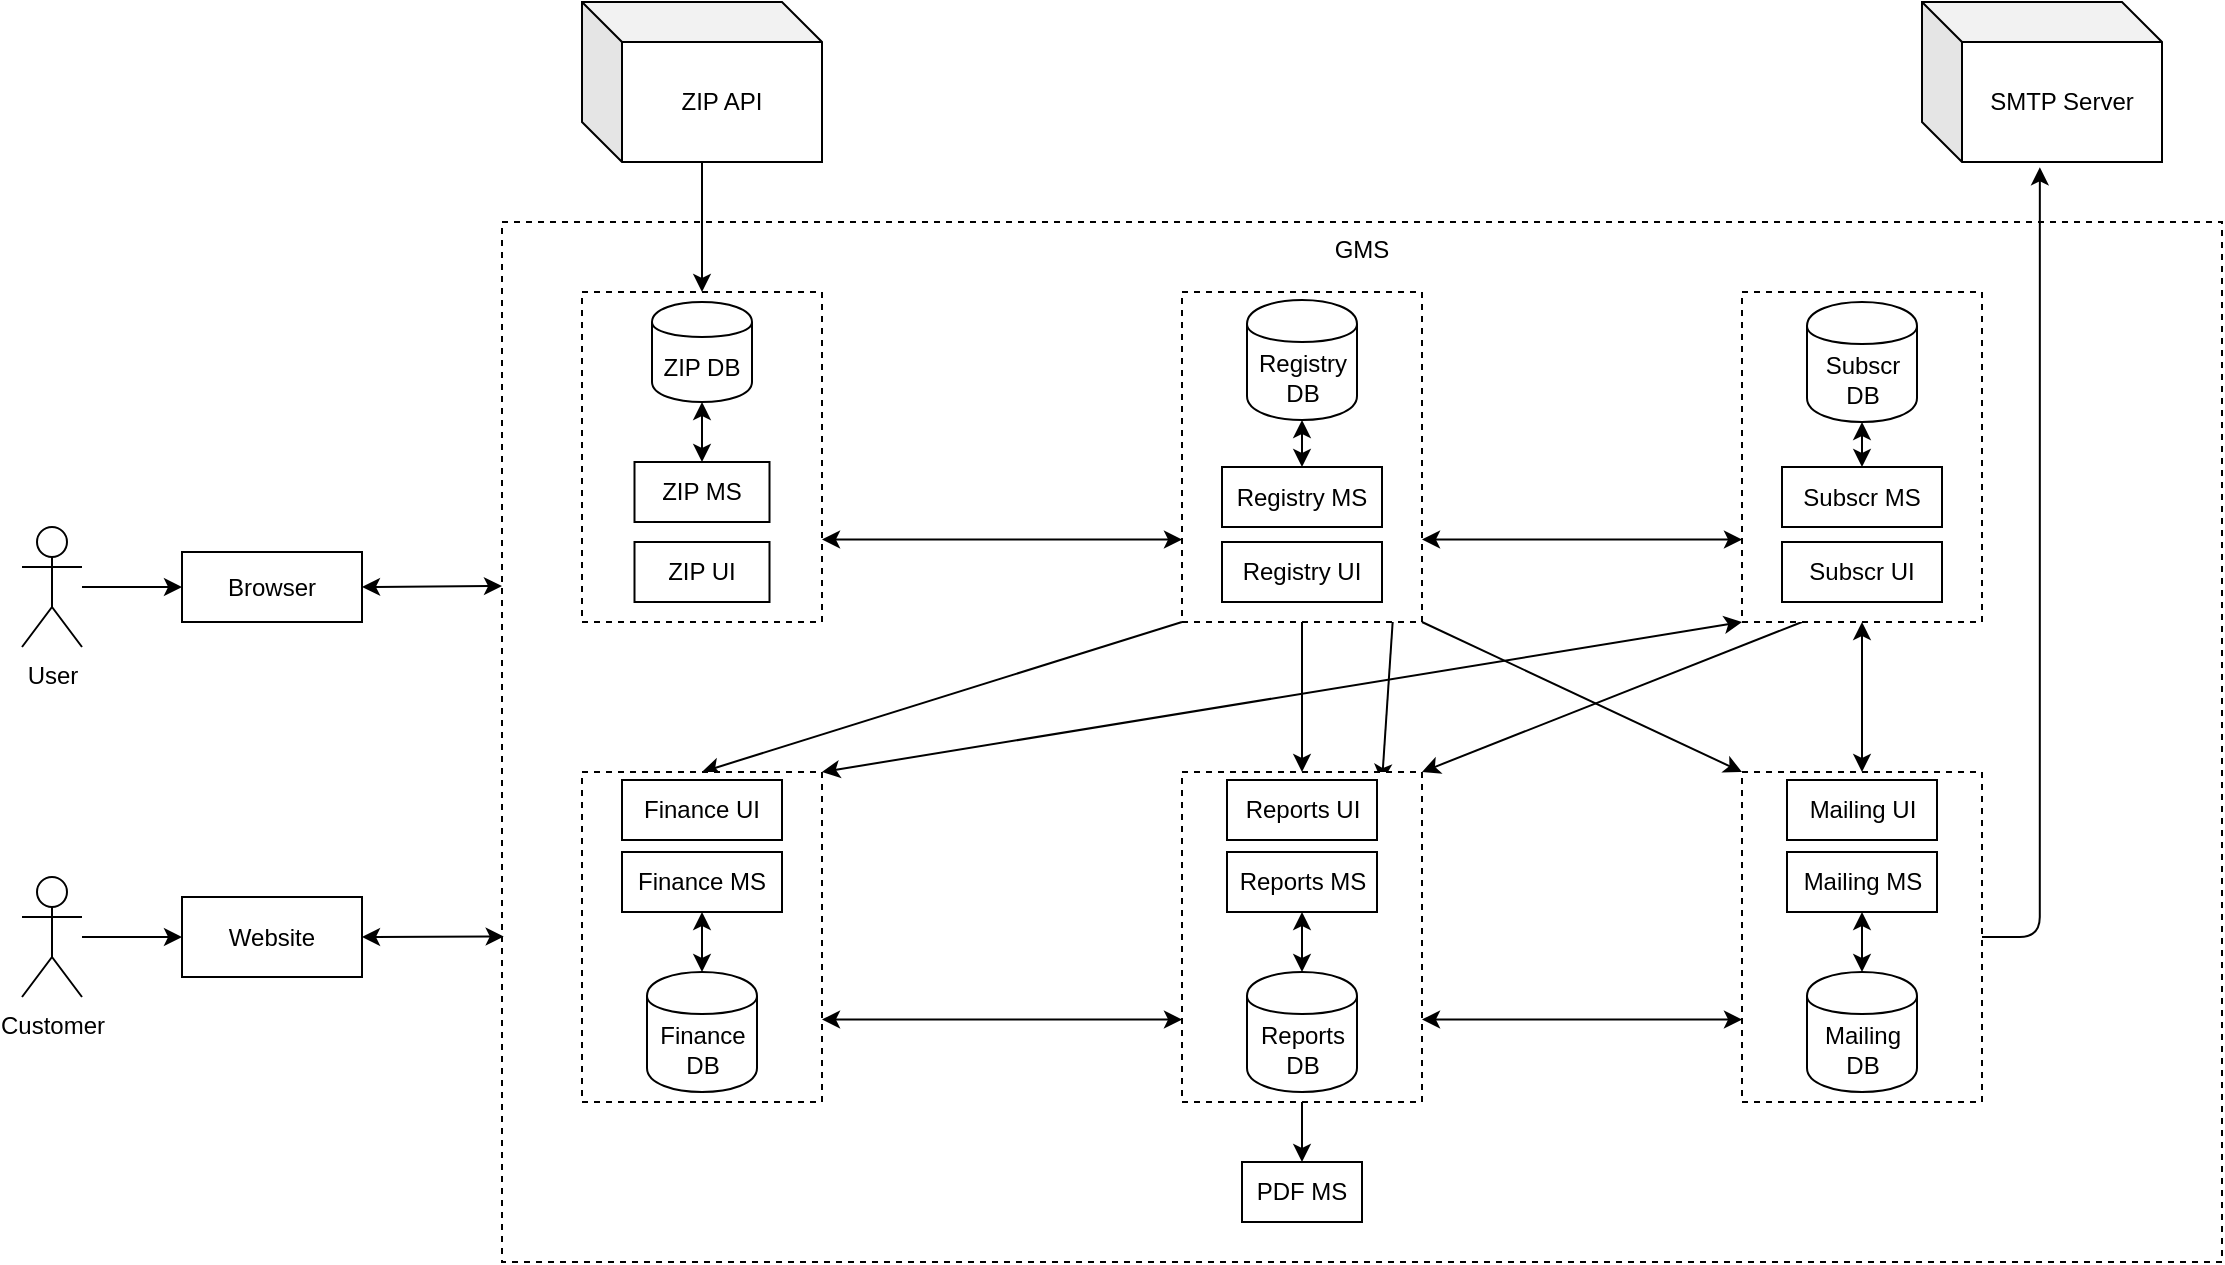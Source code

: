<mxfile version="13.0.3" type="github">
  <diagram name="Page-1" id="5f0bae14-7c28-e335-631c-24af17079c00">
    <mxGraphModel dx="730" dy="413" grid="1" gridSize="10" guides="1" tooltips="1" connect="1" arrows="1" fold="1" page="1" pageScale="1" pageWidth="1169" pageHeight="827" background="#ffffff" math="0" shadow="0">
      <root>
        <mxCell id="0" />
        <mxCell id="1" parent="0" />
        <mxCell id="VSYmshUo5lvBwlWYzg5F-6" value="GMS" style="rounded=0;whiteSpace=wrap;html=1;verticalAlign=top;align=center;dashed=1;" parent="1" vertex="1">
          <mxGeometry x="270" y="120" width="860" height="520" as="geometry" />
        </mxCell>
        <mxCell id="VSYmshUo5lvBwlWYzg5F-86" style="edgeStyle=none;rounded=1;comic=0;orthogonalLoop=1;jettySize=auto;html=1;exitX=0.5;exitY=1;exitDx=0;exitDy=0;entryX=0.5;entryY=0;entryDx=0;entryDy=0;shadow=0;startArrow=none;startFill=0;endArrow=classic;endFill=1;" parent="1" source="VSYmshUo5lvBwlWYzg5F-80" target="VSYmshUo5lvBwlWYzg5F-29" edge="1">
          <mxGeometry relative="1" as="geometry" />
        </mxCell>
        <mxCell id="VSYmshUo5lvBwlWYzg5F-90" style="edgeStyle=none;rounded=1;comic=0;orthogonalLoop=1;jettySize=auto;html=1;exitX=1;exitY=0.75;exitDx=0;exitDy=0;entryX=0;entryY=0.75;entryDx=0;entryDy=0;shadow=0;startArrow=classic;startFill=1;endArrow=classic;endFill=1;" parent="1" source="VSYmshUo5lvBwlWYzg5F-80" target="VSYmshUo5lvBwlWYzg5F-89" edge="1">
          <mxGeometry relative="1" as="geometry" />
        </mxCell>
        <mxCell id="VSYmshUo5lvBwlWYzg5F-83" style="edgeStyle=none;rounded=1;comic=0;orthogonalLoop=1;jettySize=auto;html=1;exitX=1;exitY=0.75;exitDx=0;exitDy=0;entryX=0;entryY=0.75;entryDx=0;entryDy=0;shadow=0;startArrow=classic;startFill=1;endArrow=classic;endFill=1;" parent="1" source="VSYmshUo5lvBwlWYzg5F-79" target="VSYmshUo5lvBwlWYzg5F-80" edge="1">
          <mxGeometry relative="1" as="geometry" />
        </mxCell>
        <mxCell id="VSYmshUo5lvBwlWYzg5F-84" style="edgeStyle=none;rounded=1;comic=0;orthogonalLoop=1;jettySize=auto;html=1;exitX=0.5;exitY=1;exitDx=0;exitDy=0;entryX=0.5;entryY=0;entryDx=0;entryDy=0;shadow=0;startArrow=none;startFill=0;endArrow=classic;endFill=1;" parent="1" source="VSYmshUo5lvBwlWYzg5F-77" target="VSYmshUo5lvBwlWYzg5F-80" edge="1">
          <mxGeometry relative="1" as="geometry" />
        </mxCell>
        <mxCell id="VSYmshUo5lvBwlWYzg5F-85" style="edgeStyle=none;rounded=1;comic=0;orthogonalLoop=1;jettySize=auto;html=1;exitX=0;exitY=1;exitDx=0;exitDy=0;entryX=0.5;entryY=0;entryDx=0;entryDy=0;shadow=0;startArrow=none;startFill=0;endArrow=classic;endFill=1;" parent="1" source="VSYmshUo5lvBwlWYzg5F-77" target="VSYmshUo5lvBwlWYzg5F-79" edge="1">
          <mxGeometry relative="1" as="geometry" />
        </mxCell>
        <mxCell id="VSYmshUo5lvBwlWYzg5F-93" style="edgeStyle=none;rounded=1;comic=0;orthogonalLoop=1;jettySize=auto;html=1;exitX=1;exitY=1;exitDx=0;exitDy=0;entryX=0;entryY=0;entryDx=0;entryDy=0;shadow=0;startArrow=none;startFill=0;endArrow=classic;endFill=1;" parent="1" source="VSYmshUo5lvBwlWYzg5F-77" target="VSYmshUo5lvBwlWYzg5F-89" edge="1">
          <mxGeometry relative="1" as="geometry" />
        </mxCell>
        <mxCell id="VSYmshUo5lvBwlWYzg5F-88" style="edgeStyle=none;rounded=1;comic=0;orthogonalLoop=1;jettySize=auto;html=1;exitX=0;exitY=1;exitDx=0;exitDy=0;entryX=1;entryY=0;entryDx=0;entryDy=0;shadow=0;startArrow=classic;startFill=1;endArrow=classic;endFill=1;" parent="1" source="VSYmshUo5lvBwlWYzg5F-78" target="VSYmshUo5lvBwlWYzg5F-79" edge="1">
          <mxGeometry relative="1" as="geometry" />
        </mxCell>
        <mxCell id="VSYmshUo5lvBwlWYzg5F-91" style="edgeStyle=none;rounded=1;comic=0;orthogonalLoop=1;jettySize=auto;html=1;entryX=0.5;entryY=0;entryDx=0;entryDy=0;shadow=0;startArrow=classic;startFill=1;endArrow=classic;endFill=1;" parent="1" source="VSYmshUo5lvBwlWYzg5F-78" target="VSYmshUo5lvBwlWYzg5F-89" edge="1">
          <mxGeometry relative="1" as="geometry" />
        </mxCell>
        <mxCell id="VSYmshUo5lvBwlWYzg5F-92" style="edgeStyle=none;rounded=1;comic=0;orthogonalLoop=1;jettySize=auto;html=1;exitX=0.25;exitY=1;exitDx=0;exitDy=0;entryX=1;entryY=0;entryDx=0;entryDy=0;shadow=0;startArrow=none;startFill=0;endArrow=classic;endFill=1;" parent="1" source="VSYmshUo5lvBwlWYzg5F-78" target="VSYmshUo5lvBwlWYzg5F-80" edge="1">
          <mxGeometry relative="1" as="geometry" />
        </mxCell>
        <mxCell id="VSYmshUo5lvBwlWYzg5F-103" style="rounded=1;comic=0;orthogonalLoop=1;jettySize=auto;html=1;exitX=1;exitY=0.5;exitDx=0;exitDy=0;entryX=0.001;entryY=0.687;entryDx=0;entryDy=0;entryPerimeter=0;shadow=0;startArrow=classic;startFill=1;endArrow=classic;endFill=1;" parent="1" source="VSYmshUo5lvBwlWYzg5F-2" target="VSYmshUo5lvBwlWYzg5F-6" edge="1">
          <mxGeometry relative="1" as="geometry" />
        </mxCell>
        <mxCell id="VSYmshUo5lvBwlWYzg5F-2" value="Website" style="rounded=0;whiteSpace=wrap;html=1;" parent="1" vertex="1">
          <mxGeometry x="110" y="457.5" width="90" height="40" as="geometry" />
        </mxCell>
        <mxCell id="VSYmshUo5lvBwlWYzg5F-69" style="edgeStyle=none;rounded=1;comic=0;orthogonalLoop=1;jettySize=auto;html=1;entryX=0;entryY=0.5;entryDx=0;entryDy=0;shadow=0;startArrow=none;startFill=0;endArrow=classic;endFill=1;" parent="1" source="VSYmshUo5lvBwlWYzg5F-3" target="VSYmshUo5lvBwlWYzg5F-65" edge="1">
          <mxGeometry relative="1" as="geometry" />
        </mxCell>
        <mxCell id="VSYmshUo5lvBwlWYzg5F-3" value="User" style="shape=umlActor;verticalLabelPosition=bottom;labelBackgroundColor=#ffffff;verticalAlign=top;html=1;outlineConnect=0;" parent="1" vertex="1">
          <mxGeometry x="30" y="272.5" width="30" height="60" as="geometry" />
        </mxCell>
        <mxCell id="VSYmshUo5lvBwlWYzg5F-4" value="Customer" style="shape=umlActor;verticalLabelPosition=bottom;labelBackgroundColor=#ffffff;verticalAlign=top;html=1;outlineConnect=0;" parent="1" vertex="1">
          <mxGeometry x="30" y="447.5" width="30" height="60" as="geometry" />
        </mxCell>
        <mxCell id="VSYmshUo5lvBwlWYzg5F-7" value="" style="endArrow=classic;html=1;entryX=0;entryY=0.5;entryDx=0;entryDy=0;" parent="1" source="VSYmshUo5lvBwlWYzg5F-4" target="VSYmshUo5lvBwlWYzg5F-2" edge="1">
          <mxGeometry width="50" height="50" relative="1" as="geometry">
            <mxPoint x="210" y="560" as="sourcePoint" />
            <mxPoint x="300" y="510" as="targetPoint" />
          </mxGeometry>
        </mxCell>
        <mxCell id="VSYmshUo5lvBwlWYzg5F-14" value="SMTP Server" style="shape=cube;whiteSpace=wrap;html=1;boundedLbl=1;backgroundOutline=1;darkOpacity=0.05;darkOpacity2=0.1;" parent="1" vertex="1">
          <mxGeometry x="980" y="10" width="120" height="80" as="geometry" />
        </mxCell>
        <mxCell id="VSYmshUo5lvBwlWYzg5F-25" value="ZIP API" style="shape=cube;whiteSpace=wrap;html=1;boundedLbl=1;backgroundOutline=1;darkOpacity=0.05;darkOpacity2=0.1;" parent="1" vertex="1">
          <mxGeometry x="310" y="10" width="120" height="80" as="geometry" />
        </mxCell>
        <mxCell id="VSYmshUo5lvBwlWYzg5F-26" value="" style="endArrow=classic;html=1;shadow=0;entryX=0.5;entryY=0;entryDx=0;entryDy=0;" parent="1" target="VSYmshUo5lvBwlWYzg5F-70" edge="1">
          <mxGeometry width="50" height="50" relative="1" as="geometry">
            <mxPoint x="370" y="90" as="sourcePoint" />
            <mxPoint x="440" y="110" as="targetPoint" />
          </mxGeometry>
        </mxCell>
        <mxCell id="VSYmshUo5lvBwlWYzg5F-29" value="PDF MS" style="rounded=0;whiteSpace=wrap;html=1;align=center;" parent="1" vertex="1">
          <mxGeometry x="640" y="590" width="60" height="30" as="geometry" />
        </mxCell>
        <mxCell id="VSYmshUo5lvBwlWYzg5F-40" style="edgeStyle=orthogonalEdgeStyle;rounded=1;comic=0;orthogonalLoop=1;jettySize=auto;html=1;exitX=1;exitY=0.75;exitDx=0;exitDy=0;entryX=0;entryY=0.75;entryDx=0;entryDy=0;shadow=0;startArrow=classic;startFill=1;endArrow=classic;endFill=1;" parent="1" source="VSYmshUo5lvBwlWYzg5F-77" target="VSYmshUo5lvBwlWYzg5F-78" edge="1">
          <mxGeometry relative="1" as="geometry" />
        </mxCell>
        <mxCell id="VSYmshUo5lvBwlWYzg5F-35" value="" style="endArrow=classic;startArrow=classic;html=1;shadow=0;exitX=0;exitY=0.75;exitDx=0;exitDy=0;entryX=1;entryY=0.75;entryDx=0;entryDy=0;" parent="1" source="VSYmshUo5lvBwlWYzg5F-77" target="VSYmshUo5lvBwlWYzg5F-70" edge="1">
          <mxGeometry width="50" height="50" relative="1" as="geometry">
            <mxPoint x="540" y="280" as="sourcePoint" />
            <mxPoint x="430" y="280" as="targetPoint" />
          </mxGeometry>
        </mxCell>
        <mxCell id="VSYmshUo5lvBwlWYzg5F-43" value="" style="endArrow=classic;startArrow=classic;html=1;entryX=0.5;entryY=1;entryDx=0;entryDy=0;" parent="1" edge="1">
          <mxGeometry width="50" height="50" relative="1" as="geometry">
            <mxPoint x="710" y="400" as="sourcePoint" />
            <mxPoint x="720.0" y="250" as="targetPoint" />
          </mxGeometry>
        </mxCell>
        <mxCell id="VSYmshUo5lvBwlWYzg5F-104" style="edgeStyle=none;rounded=1;comic=0;orthogonalLoop=1;jettySize=auto;html=1;exitX=1;exitY=0.5;exitDx=0;exitDy=0;entryX=0;entryY=0.35;entryDx=0;entryDy=0;entryPerimeter=0;shadow=0;startArrow=classic;startFill=1;endArrow=classic;endFill=1;" parent="1" source="VSYmshUo5lvBwlWYzg5F-65" target="VSYmshUo5lvBwlWYzg5F-6" edge="1">
          <mxGeometry relative="1" as="geometry" />
        </mxCell>
        <mxCell id="VSYmshUo5lvBwlWYzg5F-65" value="Browser" style="rounded=0;whiteSpace=wrap;html=1;" parent="1" vertex="1">
          <mxGeometry x="110" y="285" width="90" height="35" as="geometry" />
        </mxCell>
        <mxCell id="VSYmshUo5lvBwlWYzg5F-105" style="edgeStyle=orthogonalEdgeStyle;rounded=1;comic=0;orthogonalLoop=1;jettySize=auto;html=1;exitX=1;exitY=0.5;exitDx=0;exitDy=0;entryX=0.491;entryY=1.033;entryDx=0;entryDy=0;entryPerimeter=0;shadow=0;startArrow=none;startFill=0;endArrow=classic;endFill=1;" parent="1" source="VSYmshUo5lvBwlWYzg5F-89" target="VSYmshUo5lvBwlWYzg5F-14" edge="1">
          <mxGeometry relative="1" as="geometry" />
        </mxCell>
        <mxCell id="Z6qhqh9jcAhGlGNwQHIF-2" value="" style="group" vertex="1" connectable="0" parent="1">
          <mxGeometry x="310" y="155" width="120" height="165" as="geometry" />
        </mxCell>
        <mxCell id="VSYmshUo5lvBwlWYzg5F-98" value="" style="group" parent="Z6qhqh9jcAhGlGNwQHIF-2" vertex="1" connectable="0">
          <mxGeometry width="120" height="165" as="geometry" />
        </mxCell>
        <mxCell id="VSYmshUo5lvBwlWYzg5F-70" value="" style="rounded=0;whiteSpace=wrap;html=1;dashed=1;align=center;" parent="VSYmshUo5lvBwlWYzg5F-98" vertex="1">
          <mxGeometry width="120" height="165" as="geometry" />
        </mxCell>
        <mxCell id="VSYmshUo5lvBwlWYzg5F-5" value="ZIP DB" style="shape=cylinder;whiteSpace=wrap;html=1;boundedLbl=1;backgroundOutline=1;" parent="VSYmshUo5lvBwlWYzg5F-98" vertex="1">
          <mxGeometry x="35" y="5" width="50" height="50" as="geometry" />
        </mxCell>
        <mxCell id="VSYmshUo5lvBwlWYzg5F-27" value="ZIP MS" style="rounded=0;whiteSpace=wrap;html=1;align=center;" parent="VSYmshUo5lvBwlWYzg5F-98" vertex="1">
          <mxGeometry x="26.25" y="85" width="67.5" height="30" as="geometry" />
        </mxCell>
        <mxCell id="VSYmshUo5lvBwlWYzg5F-28" value="" style="endArrow=classic;startArrow=classic;html=1;shadow=0;" parent="VSYmshUo5lvBwlWYzg5F-98" source="VSYmshUo5lvBwlWYzg5F-27" target="VSYmshUo5lvBwlWYzg5F-5" edge="1">
          <mxGeometry width="50" height="50" relative="1" as="geometry">
            <mxPoint x="500" y="240" as="sourcePoint" />
            <mxPoint x="435" y="210" as="targetPoint" />
          </mxGeometry>
        </mxCell>
        <mxCell id="Z6qhqh9jcAhGlGNwQHIF-1" value="ZIP UI" style="rounded=0;whiteSpace=wrap;html=1;align=center;" vertex="1" parent="VSYmshUo5lvBwlWYzg5F-98">
          <mxGeometry x="26.25" y="125" width="67.5" height="30" as="geometry" />
        </mxCell>
        <mxCell id="Z6qhqh9jcAhGlGNwQHIF-4" value="" style="group" vertex="1" connectable="0" parent="1">
          <mxGeometry x="610" y="155" width="120" height="165" as="geometry" />
        </mxCell>
        <mxCell id="VSYmshUo5lvBwlWYzg5F-77" value="" style="rounded=0;whiteSpace=wrap;html=1;dashed=1;align=center;" parent="Z6qhqh9jcAhGlGNwQHIF-4" vertex="1">
          <mxGeometry width="120" height="165" as="geometry" />
        </mxCell>
        <mxCell id="VSYmshUo5lvBwlWYzg5F-1" value="Registry DB" style="shape=cylinder;whiteSpace=wrap;html=1;boundedLbl=1;backgroundOutline=1;" parent="Z6qhqh9jcAhGlGNwQHIF-4" vertex="1">
          <mxGeometry x="32.5" y="4" width="55" height="60" as="geometry" />
        </mxCell>
        <mxCell id="VSYmshUo5lvBwlWYzg5F-32" value="Registry MS" style="rounded=0;whiteSpace=wrap;html=1;align=center;" parent="Z6qhqh9jcAhGlGNwQHIF-4" vertex="1">
          <mxGeometry x="20" y="87.5" width="80" height="30" as="geometry" />
        </mxCell>
        <mxCell id="Z6qhqh9jcAhGlGNwQHIF-3" value="Registry UI" style="rounded=0;whiteSpace=wrap;html=1;align=center;" vertex="1" parent="Z6qhqh9jcAhGlGNwQHIF-4">
          <mxGeometry x="20" y="125" width="80" height="30" as="geometry" />
        </mxCell>
        <mxCell id="VSYmshUo5lvBwlWYzg5F-11" value="" style="endArrow=classic;startArrow=classic;html=1;entryX=0.5;entryY=1;entryDx=0;entryDy=0;" parent="Z6qhqh9jcAhGlGNwQHIF-4" source="VSYmshUo5lvBwlWYzg5F-32" target="VSYmshUo5lvBwlWYzg5F-1" edge="1">
          <mxGeometry width="50" height="50" relative="1" as="geometry">
            <mxPoint x="1100" y="555" as="sourcePoint" />
            <mxPoint x="1200" y="385" as="targetPoint" />
          </mxGeometry>
        </mxCell>
        <mxCell id="Z6qhqh9jcAhGlGNwQHIF-6" value="" style="group" vertex="1" connectable="0" parent="1">
          <mxGeometry x="890" y="155" width="120" height="165" as="geometry" />
        </mxCell>
        <mxCell id="VSYmshUo5lvBwlWYzg5F-78" value="" style="rounded=0;whiteSpace=wrap;html=1;dashed=1;align=center;" parent="Z6qhqh9jcAhGlGNwQHIF-6" vertex="1">
          <mxGeometry width="120" height="165" as="geometry" />
        </mxCell>
        <mxCell id="VSYmshUo5lvBwlWYzg5F-37" value="Subscr MS" style="rounded=0;whiteSpace=wrap;html=1;align=center;" parent="Z6qhqh9jcAhGlGNwQHIF-6" vertex="1">
          <mxGeometry x="20" y="87.5" width="80" height="30" as="geometry" />
        </mxCell>
        <mxCell id="VSYmshUo5lvBwlWYzg5F-38" value="Subscr DB" style="shape=cylinder;whiteSpace=wrap;html=1;boundedLbl=1;backgroundOutline=1;" parent="Z6qhqh9jcAhGlGNwQHIF-6" vertex="1">
          <mxGeometry x="32.5" y="5" width="55" height="60" as="geometry" />
        </mxCell>
        <mxCell id="Z6qhqh9jcAhGlGNwQHIF-5" value="Subscr UI" style="rounded=0;whiteSpace=wrap;html=1;align=center;" vertex="1" parent="Z6qhqh9jcAhGlGNwQHIF-6">
          <mxGeometry x="20" y="125" width="80" height="30" as="geometry" />
        </mxCell>
        <mxCell id="VSYmshUo5lvBwlWYzg5F-39" value="" style="endArrow=classic;startArrow=classic;html=1;entryX=0.5;entryY=1;entryDx=0;entryDy=0;" parent="Z6qhqh9jcAhGlGNwQHIF-6" source="VSYmshUo5lvBwlWYzg5F-37" target="VSYmshUo5lvBwlWYzg5F-38" edge="1">
          <mxGeometry width="50" height="50" relative="1" as="geometry">
            <mxPoint x="1490" y="547.5" as="sourcePoint" />
            <mxPoint x="1590" y="377.5" as="targetPoint" />
          </mxGeometry>
        </mxCell>
        <mxCell id="Z6qhqh9jcAhGlGNwQHIF-8" value="" style="group" vertex="1" connectable="0" parent="1">
          <mxGeometry x="890" y="395" width="120" height="165" as="geometry" />
        </mxCell>
        <mxCell id="VSYmshUo5lvBwlWYzg5F-89" value="" style="rounded=0;whiteSpace=wrap;html=1;dashed=1;align=center;" parent="Z6qhqh9jcAhGlGNwQHIF-8" vertex="1">
          <mxGeometry width="120" height="165" as="geometry" />
        </mxCell>
        <mxCell id="VSYmshUo5lvBwlWYzg5F-48" value="Mailing MS" style="rounded=0;whiteSpace=wrap;html=1;align=center;" parent="Z6qhqh9jcAhGlGNwQHIF-8" vertex="1">
          <mxGeometry x="22.5" y="40" width="75" height="30" as="geometry" />
        </mxCell>
        <mxCell id="VSYmshUo5lvBwlWYzg5F-55" value="Mailing DB" style="shape=cylinder;whiteSpace=wrap;html=1;boundedLbl=1;backgroundOutline=1;" parent="Z6qhqh9jcAhGlGNwQHIF-8" vertex="1">
          <mxGeometry x="32.5" y="100" width="55" height="60" as="geometry" />
        </mxCell>
        <mxCell id="Z6qhqh9jcAhGlGNwQHIF-7" value="Mailing UI" style="rounded=0;whiteSpace=wrap;html=1;align=center;" vertex="1" parent="Z6qhqh9jcAhGlGNwQHIF-8">
          <mxGeometry x="22.5" y="4" width="75" height="30" as="geometry" />
        </mxCell>
        <mxCell id="VSYmshUo5lvBwlWYzg5F-56" style="edgeStyle=none;rounded=1;comic=0;orthogonalLoop=1;jettySize=auto;html=1;exitX=0.5;exitY=1;exitDx=0;exitDy=0;entryX=0.5;entryY=0;entryDx=0;entryDy=0;shadow=0;startArrow=classic;startFill=1;endArrow=classic;endFill=1;" parent="Z6qhqh9jcAhGlGNwQHIF-8" source="VSYmshUo5lvBwlWYzg5F-48" target="VSYmshUo5lvBwlWYzg5F-55" edge="1">
          <mxGeometry relative="1" as="geometry" />
        </mxCell>
        <mxCell id="Z6qhqh9jcAhGlGNwQHIF-10" value="" style="group" vertex="1" connectable="0" parent="1">
          <mxGeometry x="610" y="395" width="120" height="165" as="geometry" />
        </mxCell>
        <mxCell id="VSYmshUo5lvBwlWYzg5F-80" value="" style="rounded=0;whiteSpace=wrap;html=1;dashed=1;align=center;" parent="Z6qhqh9jcAhGlGNwQHIF-10" vertex="1">
          <mxGeometry width="120" height="165" as="geometry" />
        </mxCell>
        <mxCell id="VSYmshUo5lvBwlWYzg5F-45" value="Reports MS" style="rounded=0;whiteSpace=wrap;html=1;align=center;" parent="Z6qhqh9jcAhGlGNwQHIF-10" vertex="1">
          <mxGeometry x="22.5" y="40" width="75" height="30" as="geometry" />
        </mxCell>
        <mxCell id="VSYmshUo5lvBwlWYzg5F-57" value="Reports DB" style="shape=cylinder;whiteSpace=wrap;html=1;boundedLbl=1;backgroundOutline=1;" parent="Z6qhqh9jcAhGlGNwQHIF-10" vertex="1">
          <mxGeometry x="32.5" y="100" width="55" height="60" as="geometry" />
        </mxCell>
        <mxCell id="Z6qhqh9jcAhGlGNwQHIF-9" value="Reports UI" style="rounded=0;whiteSpace=wrap;html=1;align=center;" vertex="1" parent="Z6qhqh9jcAhGlGNwQHIF-10">
          <mxGeometry x="22.5" y="4" width="75" height="30" as="geometry" />
        </mxCell>
        <mxCell id="VSYmshUo5lvBwlWYzg5F-58" style="edgeStyle=none;rounded=1;comic=0;orthogonalLoop=1;jettySize=auto;html=1;shadow=0;startArrow=classic;startFill=1;endArrow=classic;endFill=1;exitX=0.5;exitY=1;exitDx=0;exitDy=0;" parent="Z6qhqh9jcAhGlGNwQHIF-10" source="VSYmshUo5lvBwlWYzg5F-45" target="VSYmshUo5lvBwlWYzg5F-57" edge="1">
          <mxGeometry relative="1" as="geometry" />
        </mxCell>
        <mxCell id="Z6qhqh9jcAhGlGNwQHIF-12" value="" style="group" vertex="1" connectable="0" parent="1">
          <mxGeometry x="310" y="395" width="120" height="165" as="geometry" />
        </mxCell>
        <mxCell id="VSYmshUo5lvBwlWYzg5F-79" value="" style="rounded=0;whiteSpace=wrap;html=1;dashed=1;align=center;" parent="Z6qhqh9jcAhGlGNwQHIF-12" vertex="1">
          <mxGeometry width="120" height="165" as="geometry" />
        </mxCell>
        <mxCell id="VSYmshUo5lvBwlWYzg5F-59" value="Finance MS" style="rounded=0;whiteSpace=wrap;html=1;align=center;" parent="Z6qhqh9jcAhGlGNwQHIF-12" vertex="1">
          <mxGeometry x="20" y="40" width="80" height="30" as="geometry" />
        </mxCell>
        <mxCell id="VSYmshUo5lvBwlWYzg5F-60" value="Finance DB" style="shape=cylinder;whiteSpace=wrap;html=1;boundedLbl=1;backgroundOutline=1;" parent="Z6qhqh9jcAhGlGNwQHIF-12" vertex="1">
          <mxGeometry x="32.5" y="100" width="55" height="60" as="geometry" />
        </mxCell>
        <mxCell id="Z6qhqh9jcAhGlGNwQHIF-11" value="Finance UI" style="rounded=0;whiteSpace=wrap;html=1;align=center;" vertex="1" parent="Z6qhqh9jcAhGlGNwQHIF-12">
          <mxGeometry x="20" y="4" width="80" height="30" as="geometry" />
        </mxCell>
        <mxCell id="VSYmshUo5lvBwlWYzg5F-61" style="edgeStyle=none;rounded=1;comic=0;orthogonalLoop=1;jettySize=auto;html=1;entryX=0.5;entryY=1;entryDx=0;entryDy=0;shadow=0;startArrow=classic;startFill=1;endArrow=classic;endFill=1;" parent="Z6qhqh9jcAhGlGNwQHIF-12" source="VSYmshUo5lvBwlWYzg5F-60" target="VSYmshUo5lvBwlWYzg5F-59" edge="1">
          <mxGeometry relative="1" as="geometry" />
        </mxCell>
      </root>
    </mxGraphModel>
  </diagram>
</mxfile>

